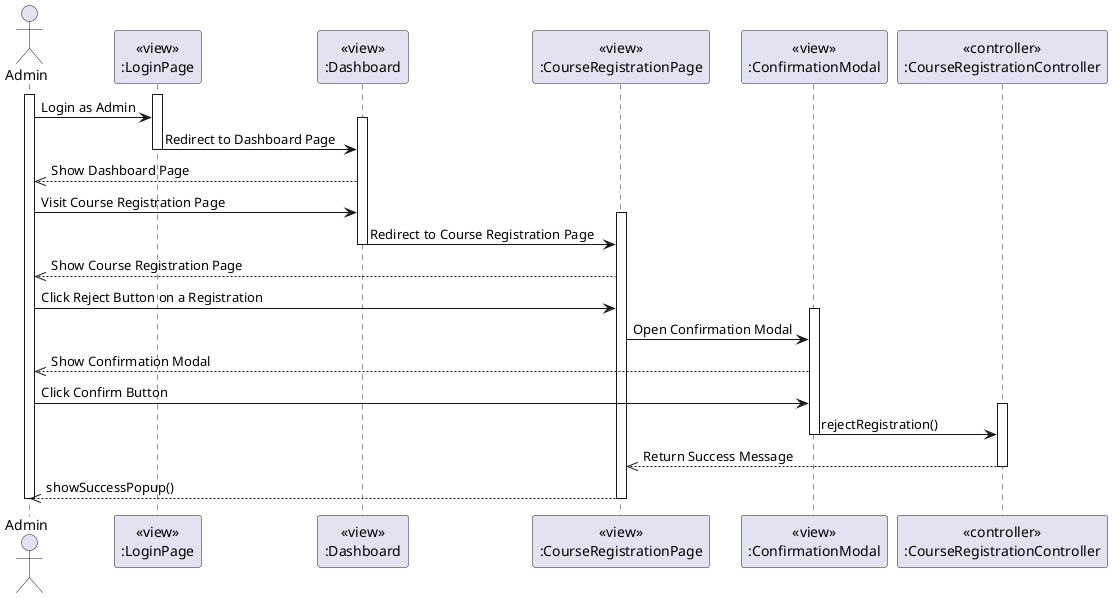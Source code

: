 @startuml RejectCourseRegistration
actor Admin
participant LoginPageView [
  <<view>>
  :LoginPage
]

participant DashboardView [
  <<view>>
  :Dashboard
]

participant CourseRegistrationView [
  <<view>>
  :CourseRegistrationPage
]

participant ConfirmationModalView [
  <<view>>
  :ConfirmationModal
]

participant CourseRegistrationController [
  <<controller>>
  :CourseRegistrationController
]

activate Admin
activate LoginPageView
Admin -> LoginPageView: Login as Admin
activate DashboardView
LoginPageView -> DashboardView: Redirect to Dashboard Page
deactivate LoginPageView

DashboardView -->> Admin: Show Dashboard Page

Admin -> DashboardView: Visit Course Registration Page
activate CourseRegistrationView
DashboardView -> CourseRegistrationView: Redirect to Course Registration Page
deactivate DashboardView

CourseRegistrationView -->> Admin: Show Course Registration Page

Admin -> CourseRegistrationView: Click Reject Button on a Registration
activate ConfirmationModalView
CourseRegistrationView -> ConfirmationModalView: Open Confirmation Modal
ConfirmationModalView -->> Admin: Show Confirmation Modal
Admin -> ConfirmationModalView: Click Confirm Button
activate CourseRegistrationController
ConfirmationModalView -> CourseRegistrationController: rejectRegistration()
deactivate ConfirmationModalView

CourseRegistrationController -->> CourseRegistrationView: Return Success Message
deactivate CourseRegistrationController
CourseRegistrationView -->> Admin: showSuccessPopup()

deactivate Admin
deactivate CourseRegistrationView
@enduml

